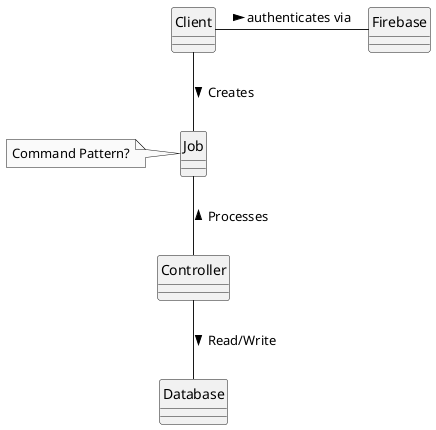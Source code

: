 @startuml

skinparam monochrome true
skinparam shadowing false
skinparam genericDisplay old
skinparam classAttributeIconSize 0
hide circle


class Client

Client - Firebase : authenticates via >

class Firebase

class Job

Client -- Job : Creates >

class Controller

note left of Job
  Command Pattern?
end note
Job -- Controller : Processes <

class Database

Controller -- Database : Read/Write >

@enduml